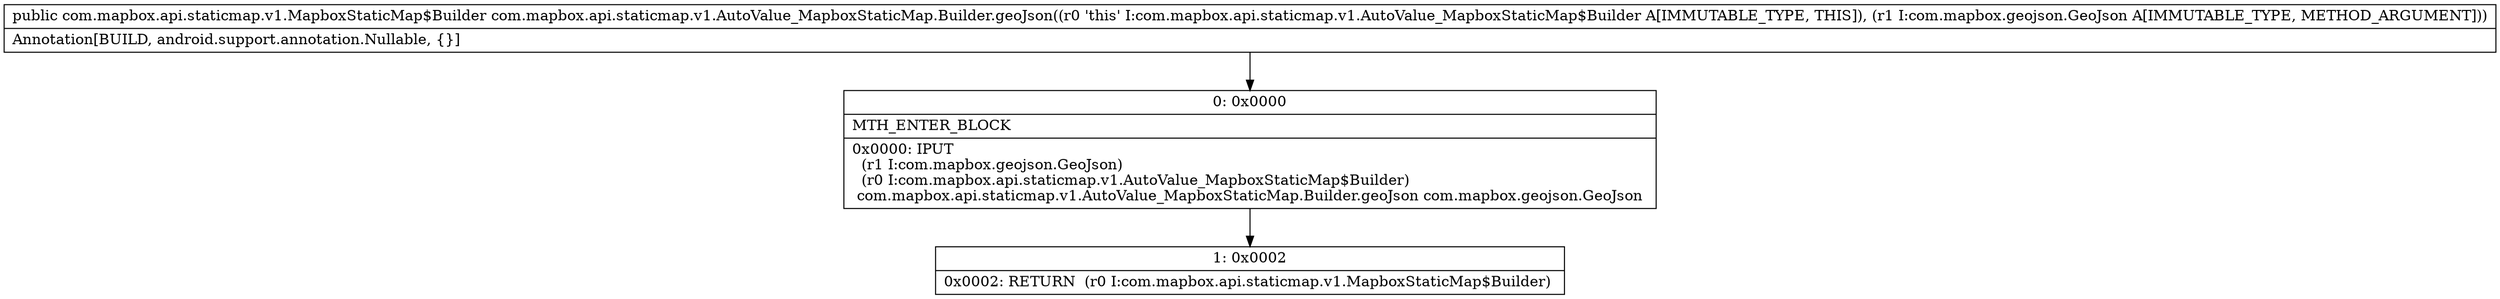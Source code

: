 digraph "CFG forcom.mapbox.api.staticmap.v1.AutoValue_MapboxStaticMap.Builder.geoJson(Lcom\/mapbox\/geojson\/GeoJson;)Lcom\/mapbox\/api\/staticmap\/v1\/MapboxStaticMap$Builder;" {
Node_0 [shape=record,label="{0\:\ 0x0000|MTH_ENTER_BLOCK\l|0x0000: IPUT  \l  (r1 I:com.mapbox.geojson.GeoJson)\l  (r0 I:com.mapbox.api.staticmap.v1.AutoValue_MapboxStaticMap$Builder)\l com.mapbox.api.staticmap.v1.AutoValue_MapboxStaticMap.Builder.geoJson com.mapbox.geojson.GeoJson \l}"];
Node_1 [shape=record,label="{1\:\ 0x0002|0x0002: RETURN  (r0 I:com.mapbox.api.staticmap.v1.MapboxStaticMap$Builder) \l}"];
MethodNode[shape=record,label="{public com.mapbox.api.staticmap.v1.MapboxStaticMap$Builder com.mapbox.api.staticmap.v1.AutoValue_MapboxStaticMap.Builder.geoJson((r0 'this' I:com.mapbox.api.staticmap.v1.AutoValue_MapboxStaticMap$Builder A[IMMUTABLE_TYPE, THIS]), (r1 I:com.mapbox.geojson.GeoJson A[IMMUTABLE_TYPE, METHOD_ARGUMENT]))  | Annotation[BUILD, android.support.annotation.Nullable, \{\}]\l}"];
MethodNode -> Node_0;
Node_0 -> Node_1;
}

